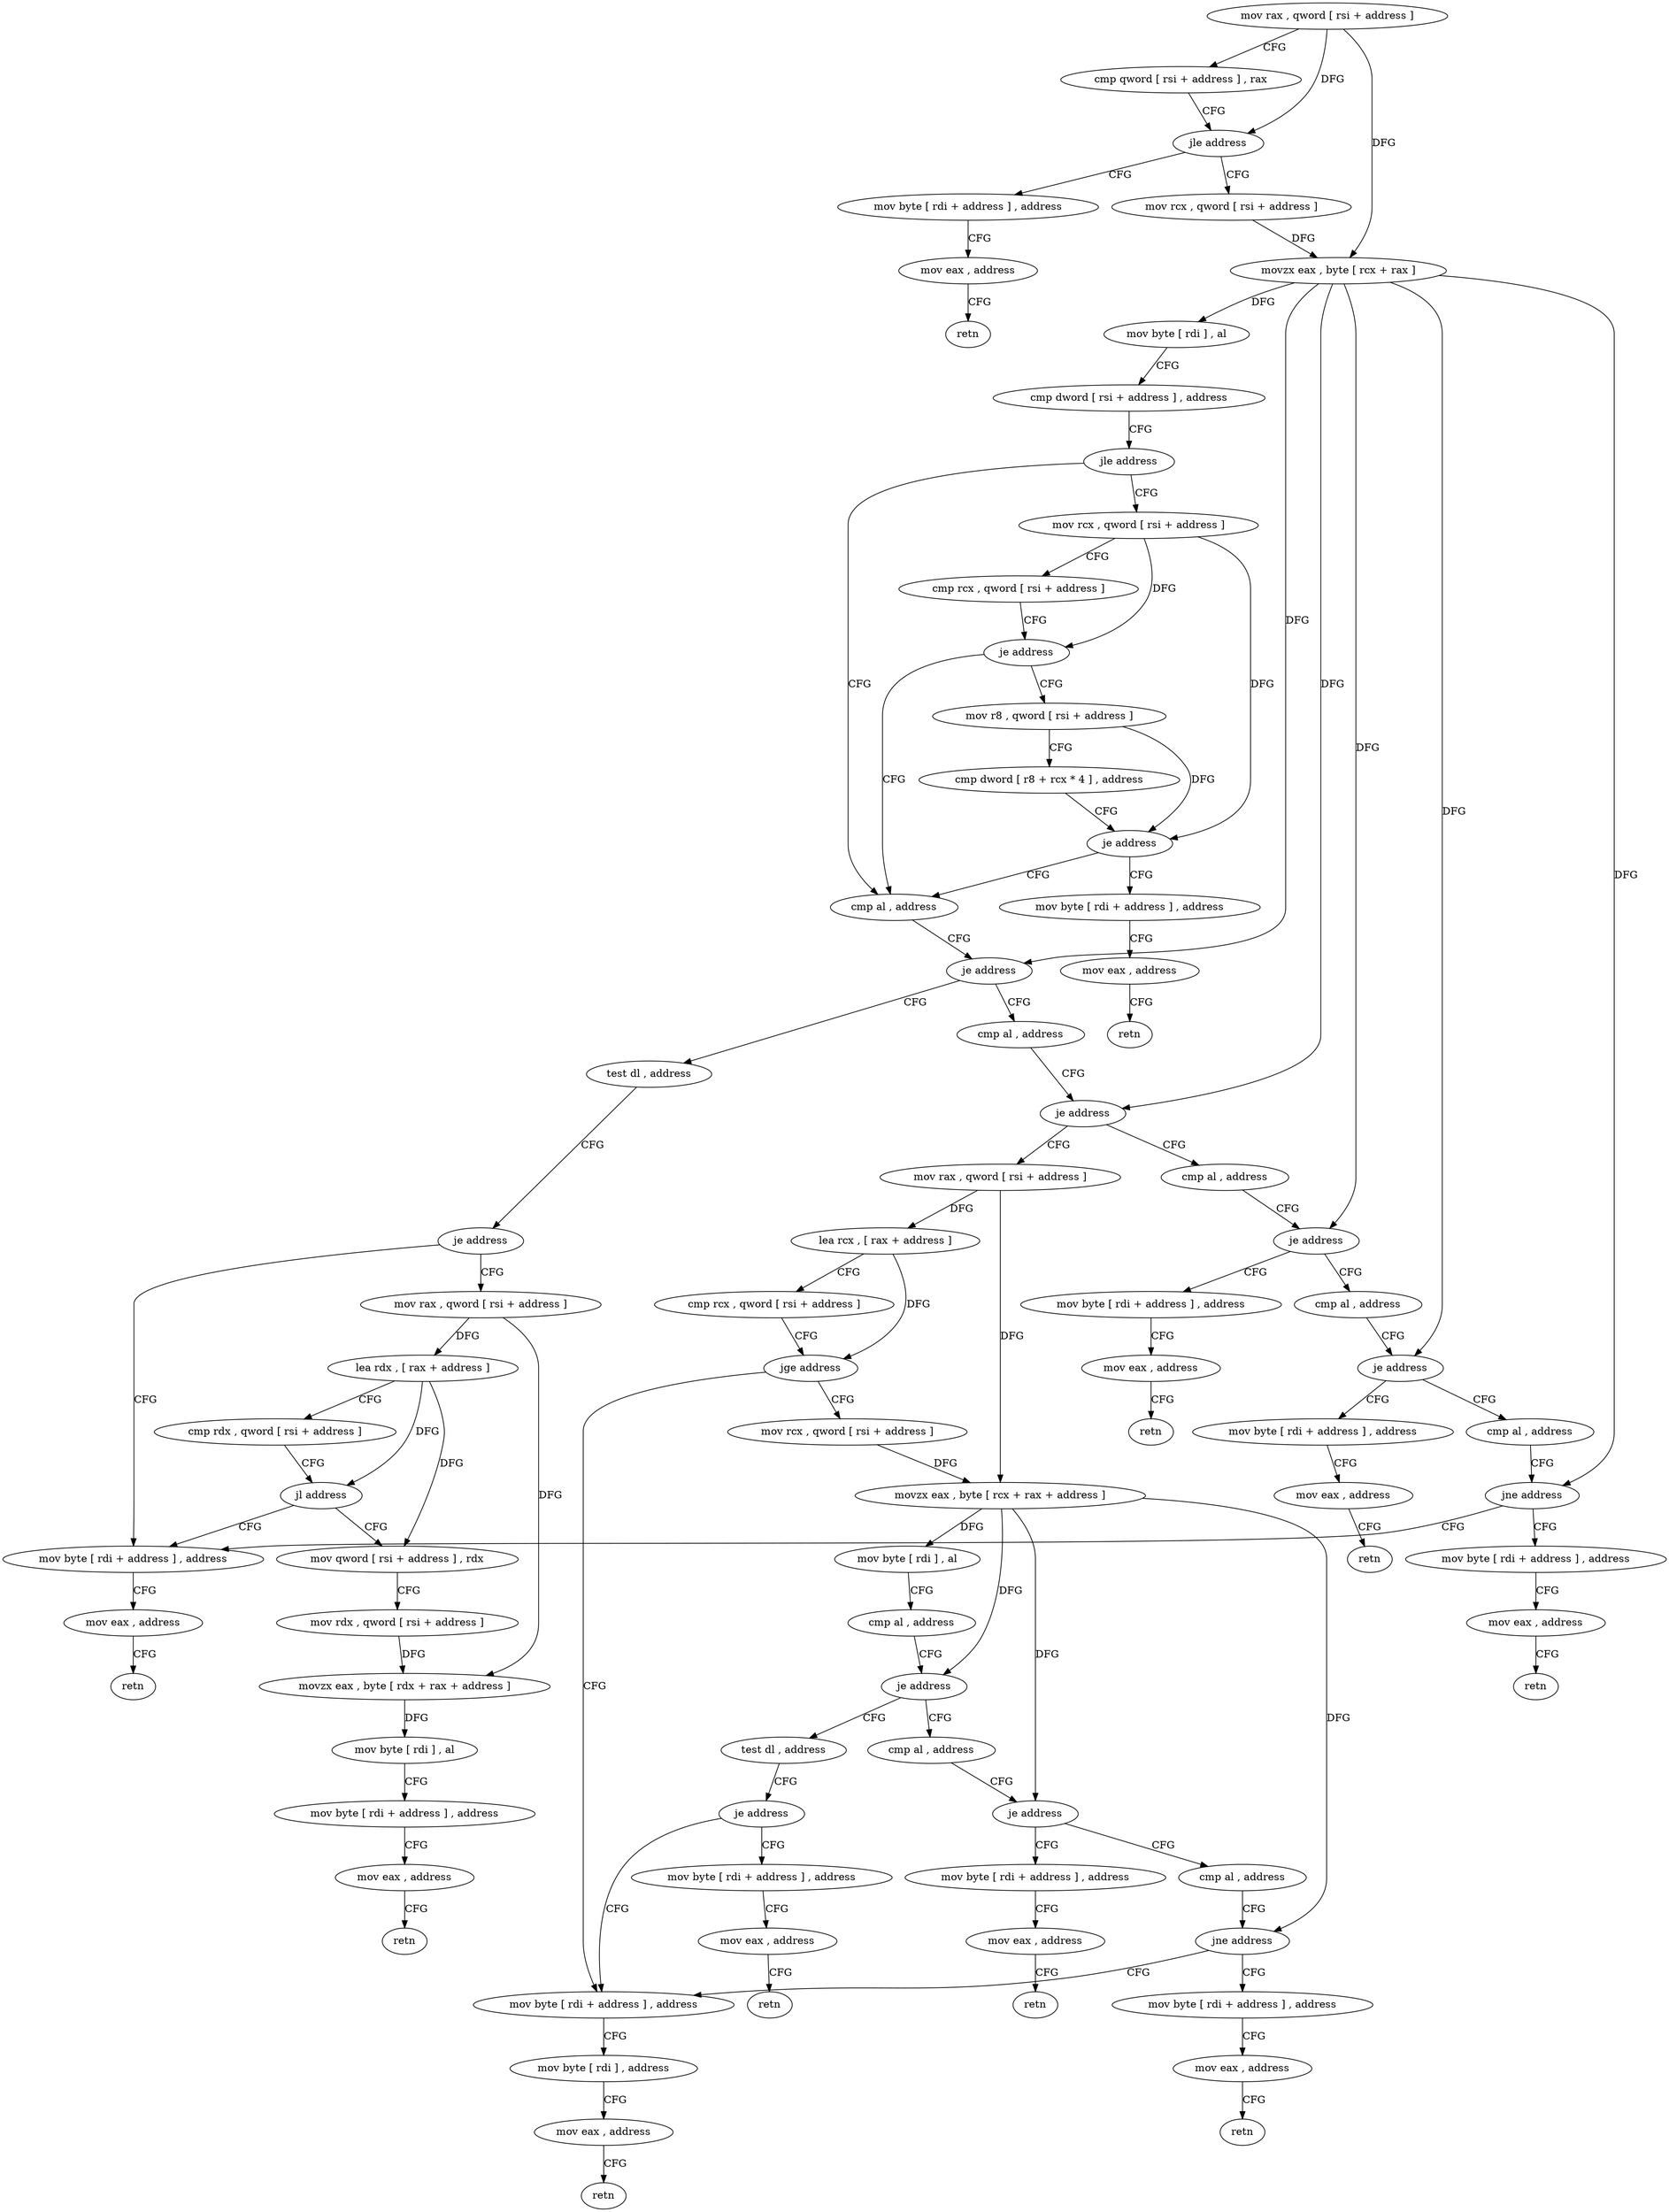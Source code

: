 digraph "func" {
"4319069" [label = "mov rax , qword [ rsi + address ]" ]
"4319073" [label = "cmp qword [ rsi + address ] , rax" ]
"4319077" [label = "jle address" ]
"4319157" [label = "mov byte [ rdi + address ] , address" ]
"4319079" [label = "mov rcx , qword [ rsi + address ]" ]
"4319161" [label = "mov eax , address" ]
"4319166" [label = "retn" ]
"4319083" [label = "movzx eax , byte [ rcx + rax ]" ]
"4319087" [label = "mov byte [ rdi ] , al" ]
"4319089" [label = "cmp dword [ rsi + address ] , address" ]
"4319096" [label = "jle address" ]
"4319119" [label = "cmp al , address" ]
"4319098" [label = "mov rcx , qword [ rsi + address ]" ]
"4319121" [label = "je address" ]
"4319177" [label = "test dl , address" ]
"4319123" [label = "cmp al , address" ]
"4319102" [label = "cmp rcx , qword [ rsi + address ]" ]
"4319106" [label = "je address" ]
"4319108" [label = "mov r8 , qword [ rsi + address ]" ]
"4319180" [label = "je address" ]
"4319196" [label = "mov byte [ rdi + address ] , address" ]
"4319182" [label = "mov rax , qword [ rsi + address ]" ]
"4319125" [label = "je address" ]
"4319231" [label = "mov rax , qword [ rsi + address ]" ]
"4319127" [label = "cmp al , address" ]
"4319112" [label = "cmp dword [ r8 + rcx * 4 ] , address" ]
"4319117" [label = "je address" ]
"4319167" [label = "mov byte [ rdi + address ] , address" ]
"4319200" [label = "mov eax , address" ]
"4319205" [label = "retn" ]
"4319186" [label = "lea rdx , [ rax + address ]" ]
"4319190" [label = "cmp rdx , qword [ rsi + address ]" ]
"4319194" [label = "jl address" ]
"4319206" [label = "mov qword [ rsi + address ] , rdx" ]
"4319235" [label = "lea rcx , [ rax + address ]" ]
"4319239" [label = "cmp rcx , qword [ rsi + address ]" ]
"4319243" [label = "jge address" ]
"4319303" [label = "mov byte [ rdi + address ] , address" ]
"4319245" [label = "mov rcx , qword [ rsi + address ]" ]
"4319129" [label = "je address" ]
"4319316" [label = "mov byte [ rdi + address ] , address" ]
"4319135" [label = "cmp al , address" ]
"4319171" [label = "mov eax , address" ]
"4319176" [label = "retn" ]
"4319210" [label = "mov rdx , qword [ rsi + address ]" ]
"4319214" [label = "movzx eax , byte [ rdx + rax + address ]" ]
"4319219" [label = "mov byte [ rdi ] , al" ]
"4319221" [label = "mov byte [ rdi + address ] , address" ]
"4319225" [label = "mov eax , address" ]
"4319230" [label = "retn" ]
"4319307" [label = "mov byte [ rdi ] , address" ]
"4319310" [label = "mov eax , address" ]
"4319315" [label = "retn" ]
"4319249" [label = "movzx eax , byte [ rcx + rax + address ]" ]
"4319254" [label = "mov byte [ rdi ] , al" ]
"4319256" [label = "cmp al , address" ]
"4319258" [label = "je address" ]
"4319288" [label = "test dl , address" ]
"4319260" [label = "cmp al , address" ]
"4319320" [label = "mov eax , address" ]
"4319325" [label = "retn" ]
"4319137" [label = "je address" ]
"4319326" [label = "mov byte [ rdi + address ] , address" ]
"4319143" [label = "cmp al , address" ]
"4319291" [label = "je address" ]
"4319293" [label = "mov byte [ rdi + address ] , address" ]
"4319262" [label = "je address" ]
"4319278" [label = "mov byte [ rdi + address ] , address" ]
"4319264" [label = "cmp al , address" ]
"4319330" [label = "mov eax , address" ]
"4319335" [label = "retn" ]
"4319145" [label = "jne address" ]
"4319147" [label = "mov byte [ rdi + address ] , address" ]
"4319297" [label = "mov eax , address" ]
"4319302" [label = "retn" ]
"4319282" [label = "mov eax , address" ]
"4319287" [label = "retn" ]
"4319266" [label = "jne address" ]
"4319268" [label = "mov byte [ rdi + address ] , address" ]
"4319151" [label = "mov eax , address" ]
"4319156" [label = "retn" ]
"4319272" [label = "mov eax , address" ]
"4319277" [label = "retn" ]
"4319069" -> "4319073" [ label = "CFG" ]
"4319069" -> "4319077" [ label = "DFG" ]
"4319069" -> "4319083" [ label = "DFG" ]
"4319073" -> "4319077" [ label = "CFG" ]
"4319077" -> "4319157" [ label = "CFG" ]
"4319077" -> "4319079" [ label = "CFG" ]
"4319157" -> "4319161" [ label = "CFG" ]
"4319079" -> "4319083" [ label = "DFG" ]
"4319161" -> "4319166" [ label = "CFG" ]
"4319083" -> "4319087" [ label = "DFG" ]
"4319083" -> "4319121" [ label = "DFG" ]
"4319083" -> "4319125" [ label = "DFG" ]
"4319083" -> "4319129" [ label = "DFG" ]
"4319083" -> "4319137" [ label = "DFG" ]
"4319083" -> "4319145" [ label = "DFG" ]
"4319087" -> "4319089" [ label = "CFG" ]
"4319089" -> "4319096" [ label = "CFG" ]
"4319096" -> "4319119" [ label = "CFG" ]
"4319096" -> "4319098" [ label = "CFG" ]
"4319119" -> "4319121" [ label = "CFG" ]
"4319098" -> "4319102" [ label = "CFG" ]
"4319098" -> "4319106" [ label = "DFG" ]
"4319098" -> "4319117" [ label = "DFG" ]
"4319121" -> "4319177" [ label = "CFG" ]
"4319121" -> "4319123" [ label = "CFG" ]
"4319177" -> "4319180" [ label = "CFG" ]
"4319123" -> "4319125" [ label = "CFG" ]
"4319102" -> "4319106" [ label = "CFG" ]
"4319106" -> "4319119" [ label = "CFG" ]
"4319106" -> "4319108" [ label = "CFG" ]
"4319108" -> "4319112" [ label = "CFG" ]
"4319108" -> "4319117" [ label = "DFG" ]
"4319180" -> "4319196" [ label = "CFG" ]
"4319180" -> "4319182" [ label = "CFG" ]
"4319196" -> "4319200" [ label = "CFG" ]
"4319182" -> "4319186" [ label = "DFG" ]
"4319182" -> "4319214" [ label = "DFG" ]
"4319125" -> "4319231" [ label = "CFG" ]
"4319125" -> "4319127" [ label = "CFG" ]
"4319231" -> "4319235" [ label = "DFG" ]
"4319231" -> "4319249" [ label = "DFG" ]
"4319127" -> "4319129" [ label = "CFG" ]
"4319112" -> "4319117" [ label = "CFG" ]
"4319117" -> "4319167" [ label = "CFG" ]
"4319117" -> "4319119" [ label = "CFG" ]
"4319167" -> "4319171" [ label = "CFG" ]
"4319200" -> "4319205" [ label = "CFG" ]
"4319186" -> "4319190" [ label = "CFG" ]
"4319186" -> "4319194" [ label = "DFG" ]
"4319186" -> "4319206" [ label = "DFG" ]
"4319190" -> "4319194" [ label = "CFG" ]
"4319194" -> "4319206" [ label = "CFG" ]
"4319194" -> "4319196" [ label = "CFG" ]
"4319206" -> "4319210" [ label = "CFG" ]
"4319235" -> "4319239" [ label = "CFG" ]
"4319235" -> "4319243" [ label = "DFG" ]
"4319239" -> "4319243" [ label = "CFG" ]
"4319243" -> "4319303" [ label = "CFG" ]
"4319243" -> "4319245" [ label = "CFG" ]
"4319303" -> "4319307" [ label = "CFG" ]
"4319245" -> "4319249" [ label = "DFG" ]
"4319129" -> "4319316" [ label = "CFG" ]
"4319129" -> "4319135" [ label = "CFG" ]
"4319316" -> "4319320" [ label = "CFG" ]
"4319135" -> "4319137" [ label = "CFG" ]
"4319171" -> "4319176" [ label = "CFG" ]
"4319210" -> "4319214" [ label = "DFG" ]
"4319214" -> "4319219" [ label = "DFG" ]
"4319219" -> "4319221" [ label = "CFG" ]
"4319221" -> "4319225" [ label = "CFG" ]
"4319225" -> "4319230" [ label = "CFG" ]
"4319307" -> "4319310" [ label = "CFG" ]
"4319310" -> "4319315" [ label = "CFG" ]
"4319249" -> "4319254" [ label = "DFG" ]
"4319249" -> "4319258" [ label = "DFG" ]
"4319249" -> "4319262" [ label = "DFG" ]
"4319249" -> "4319266" [ label = "DFG" ]
"4319254" -> "4319256" [ label = "CFG" ]
"4319256" -> "4319258" [ label = "CFG" ]
"4319258" -> "4319288" [ label = "CFG" ]
"4319258" -> "4319260" [ label = "CFG" ]
"4319288" -> "4319291" [ label = "CFG" ]
"4319260" -> "4319262" [ label = "CFG" ]
"4319320" -> "4319325" [ label = "CFG" ]
"4319137" -> "4319326" [ label = "CFG" ]
"4319137" -> "4319143" [ label = "CFG" ]
"4319326" -> "4319330" [ label = "CFG" ]
"4319143" -> "4319145" [ label = "CFG" ]
"4319291" -> "4319303" [ label = "CFG" ]
"4319291" -> "4319293" [ label = "CFG" ]
"4319293" -> "4319297" [ label = "CFG" ]
"4319262" -> "4319278" [ label = "CFG" ]
"4319262" -> "4319264" [ label = "CFG" ]
"4319278" -> "4319282" [ label = "CFG" ]
"4319264" -> "4319266" [ label = "CFG" ]
"4319330" -> "4319335" [ label = "CFG" ]
"4319145" -> "4319196" [ label = "CFG" ]
"4319145" -> "4319147" [ label = "CFG" ]
"4319147" -> "4319151" [ label = "CFG" ]
"4319297" -> "4319302" [ label = "CFG" ]
"4319282" -> "4319287" [ label = "CFG" ]
"4319266" -> "4319303" [ label = "CFG" ]
"4319266" -> "4319268" [ label = "CFG" ]
"4319268" -> "4319272" [ label = "CFG" ]
"4319151" -> "4319156" [ label = "CFG" ]
"4319272" -> "4319277" [ label = "CFG" ]
}
